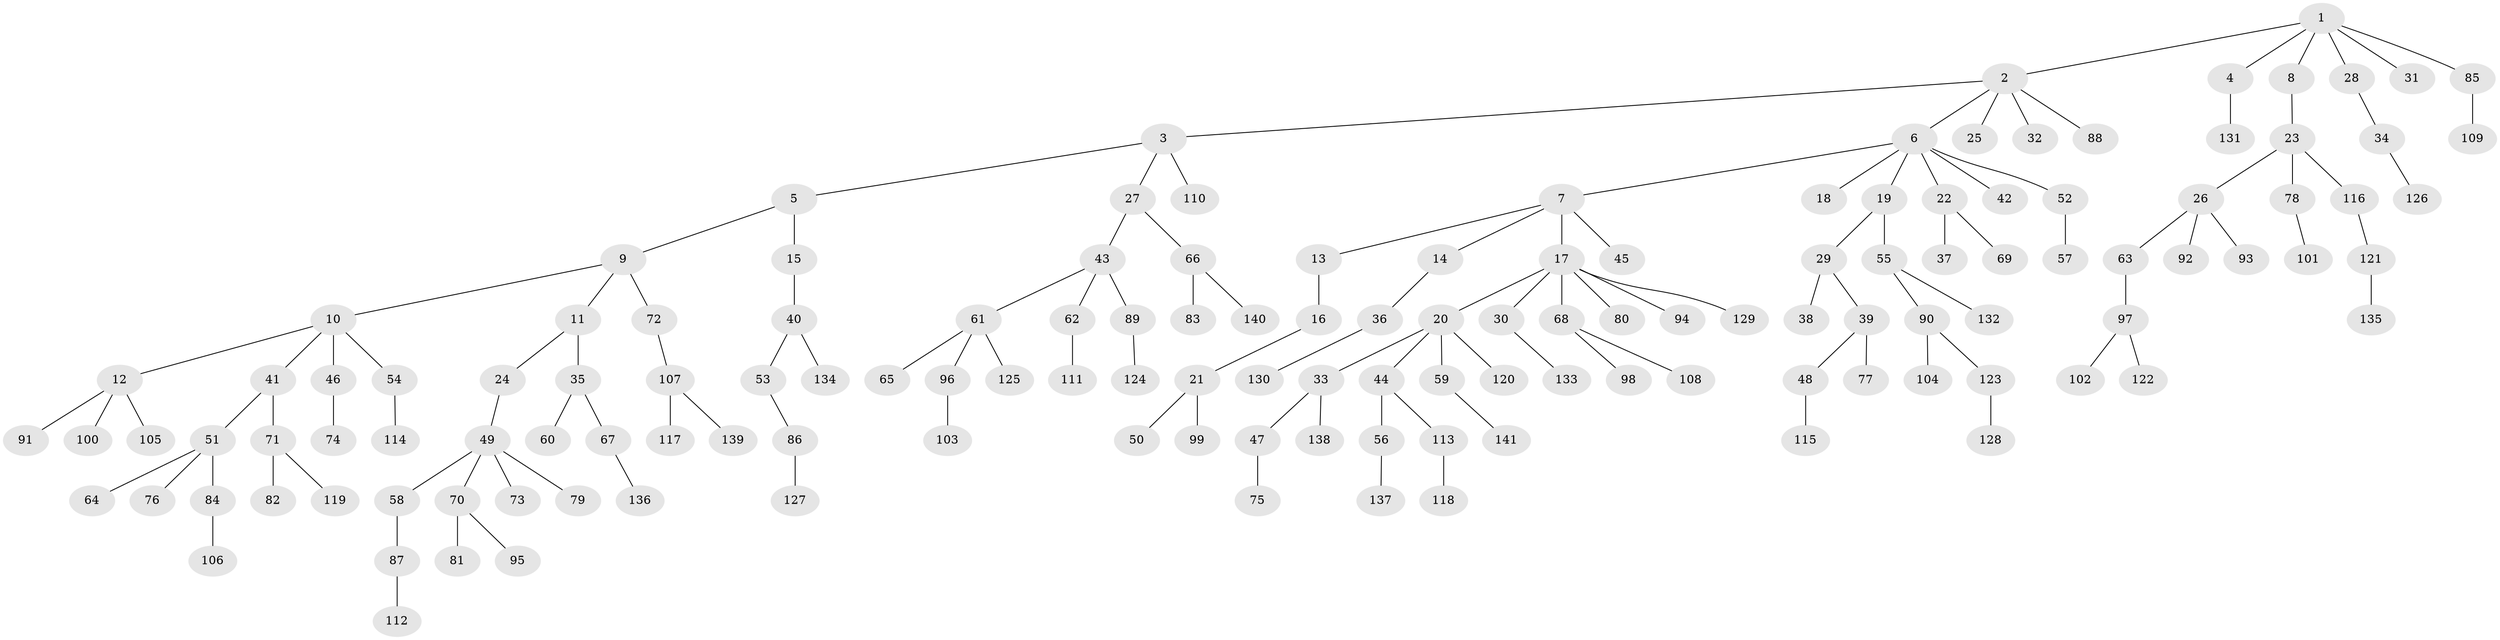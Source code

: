 // coarse degree distribution, {4: 0.0684931506849315, 3: 0.1780821917808219, 1: 0.5068493150684932, 5: 0.0547945205479452, 2: 0.1917808219178082}
// Generated by graph-tools (version 1.1) at 2025/51/03/04/25 22:51:27]
// undirected, 141 vertices, 140 edges
graph export_dot {
  node [color=gray90,style=filled];
  1;
  2;
  3;
  4;
  5;
  6;
  7;
  8;
  9;
  10;
  11;
  12;
  13;
  14;
  15;
  16;
  17;
  18;
  19;
  20;
  21;
  22;
  23;
  24;
  25;
  26;
  27;
  28;
  29;
  30;
  31;
  32;
  33;
  34;
  35;
  36;
  37;
  38;
  39;
  40;
  41;
  42;
  43;
  44;
  45;
  46;
  47;
  48;
  49;
  50;
  51;
  52;
  53;
  54;
  55;
  56;
  57;
  58;
  59;
  60;
  61;
  62;
  63;
  64;
  65;
  66;
  67;
  68;
  69;
  70;
  71;
  72;
  73;
  74;
  75;
  76;
  77;
  78;
  79;
  80;
  81;
  82;
  83;
  84;
  85;
  86;
  87;
  88;
  89;
  90;
  91;
  92;
  93;
  94;
  95;
  96;
  97;
  98;
  99;
  100;
  101;
  102;
  103;
  104;
  105;
  106;
  107;
  108;
  109;
  110;
  111;
  112;
  113;
  114;
  115;
  116;
  117;
  118;
  119;
  120;
  121;
  122;
  123;
  124;
  125;
  126;
  127;
  128;
  129;
  130;
  131;
  132;
  133;
  134;
  135;
  136;
  137;
  138;
  139;
  140;
  141;
  1 -- 2;
  1 -- 4;
  1 -- 8;
  1 -- 28;
  1 -- 31;
  1 -- 85;
  2 -- 3;
  2 -- 6;
  2 -- 25;
  2 -- 32;
  2 -- 88;
  3 -- 5;
  3 -- 27;
  3 -- 110;
  4 -- 131;
  5 -- 9;
  5 -- 15;
  6 -- 7;
  6 -- 18;
  6 -- 19;
  6 -- 22;
  6 -- 42;
  6 -- 52;
  7 -- 13;
  7 -- 14;
  7 -- 17;
  7 -- 45;
  8 -- 23;
  9 -- 10;
  9 -- 11;
  9 -- 72;
  10 -- 12;
  10 -- 41;
  10 -- 46;
  10 -- 54;
  11 -- 24;
  11 -- 35;
  12 -- 91;
  12 -- 100;
  12 -- 105;
  13 -- 16;
  14 -- 36;
  15 -- 40;
  16 -- 21;
  17 -- 20;
  17 -- 30;
  17 -- 68;
  17 -- 80;
  17 -- 94;
  17 -- 129;
  19 -- 29;
  19 -- 55;
  20 -- 33;
  20 -- 44;
  20 -- 59;
  20 -- 120;
  21 -- 50;
  21 -- 99;
  22 -- 37;
  22 -- 69;
  23 -- 26;
  23 -- 78;
  23 -- 116;
  24 -- 49;
  26 -- 63;
  26 -- 92;
  26 -- 93;
  27 -- 43;
  27 -- 66;
  28 -- 34;
  29 -- 38;
  29 -- 39;
  30 -- 133;
  33 -- 47;
  33 -- 138;
  34 -- 126;
  35 -- 60;
  35 -- 67;
  36 -- 130;
  39 -- 48;
  39 -- 77;
  40 -- 53;
  40 -- 134;
  41 -- 51;
  41 -- 71;
  43 -- 61;
  43 -- 62;
  43 -- 89;
  44 -- 56;
  44 -- 113;
  46 -- 74;
  47 -- 75;
  48 -- 115;
  49 -- 58;
  49 -- 70;
  49 -- 73;
  49 -- 79;
  51 -- 64;
  51 -- 76;
  51 -- 84;
  52 -- 57;
  53 -- 86;
  54 -- 114;
  55 -- 90;
  55 -- 132;
  56 -- 137;
  58 -- 87;
  59 -- 141;
  61 -- 65;
  61 -- 96;
  61 -- 125;
  62 -- 111;
  63 -- 97;
  66 -- 83;
  66 -- 140;
  67 -- 136;
  68 -- 98;
  68 -- 108;
  70 -- 81;
  70 -- 95;
  71 -- 82;
  71 -- 119;
  72 -- 107;
  78 -- 101;
  84 -- 106;
  85 -- 109;
  86 -- 127;
  87 -- 112;
  89 -- 124;
  90 -- 104;
  90 -- 123;
  96 -- 103;
  97 -- 102;
  97 -- 122;
  107 -- 117;
  107 -- 139;
  113 -- 118;
  116 -- 121;
  121 -- 135;
  123 -- 128;
}
